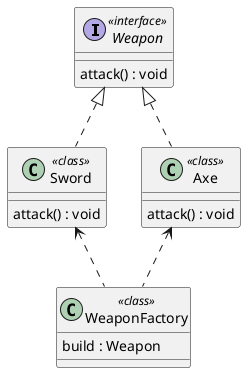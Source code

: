 @startuml
interface Weapon <<interface>>{
    attack() : void
}
class Sword <<class>>{
    attack() : void
}

class Axe <<class>>{
    attack() : void
}

class WeaponFactory <<class>>{
    build : Weapon
}

Weapon <|.. Sword
Weapon <|.. Axe
Sword <.. WeaponFactory
Axe <.. WeaponFactory
@enduml
